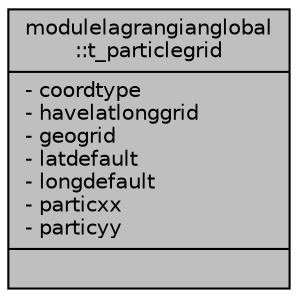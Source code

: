digraph "modulelagrangianglobal::t_particlegrid"
{
 // LATEX_PDF_SIZE
  edge [fontname="Helvetica",fontsize="10",labelfontname="Helvetica",labelfontsize="10"];
  node [fontname="Helvetica",fontsize="10",shape=record];
  Node1 [label="{modulelagrangianglobal\l::t_particlegrid\n|- coordtype\l- havelatlonggrid\l- geogrid\l- latdefault\l- longdefault\l- particxx\l- particyy\l|}",height=0.2,width=0.4,color="black", fillcolor="grey75", style="filled", fontcolor="black",tooltip=" "];
}
